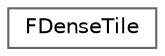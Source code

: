 digraph "类继承关系图"
{
 // INTERACTIVE_SVG=YES
 // LATEX_PDF_SIZE
  bgcolor="transparent";
  edge [fontname=Helvetica,fontsize=10,labelfontname=Helvetica,labelfontsize=10];
  node [fontname=Helvetica,fontsize=10,shape=box,height=0.2,width=0.4];
  rankdir="LR";
  Node0 [id="Node000000",label="FDenseTile",height=0.2,width=0.4,color="grey40", fillcolor="white", style="filled",URL="$d3/de5/structFDenseTile.html",tooltip=" "];
}
